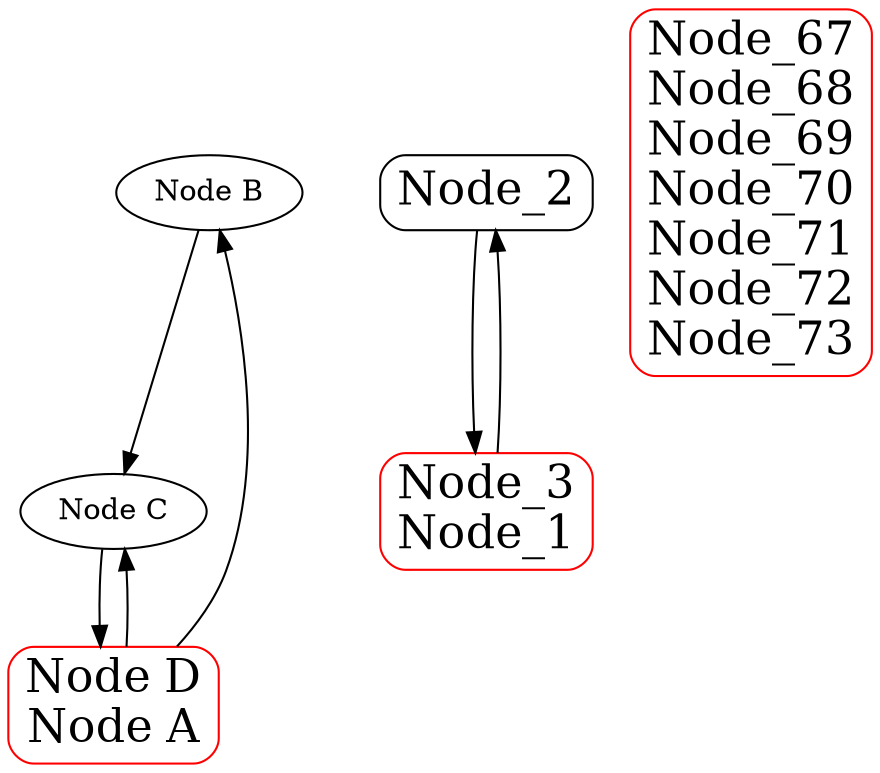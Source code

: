 digraph G {
B [label="Node B"];
C [label="Node C"];
B -> C;
subgraph "sub_graph_1" {
label="sub_graph_1";
Node_2 [shape=Mrecord, fontsize=22, label="Node_2"];
Node_3_Node_1 [label="Node_3\nNode_1", shape=Mrecord, fontsize=22, color=red];
Node_3_Node_1 -> Node_2;
Node_2 -> Node_3_Node_1;
}

subgraph "sub_graph_2" {
label="sub_graph_2";
Node_67_Node_68_Node_69_Node_70_Node_71_Node_72_Node_73 [label="Node_67\nNode_68\nNode_69\nNode_70\nNode_71\nNode_72\nNode_73", shape=Mrecord, fontsize=22, color=red];
}

D_A [label="Node D\nNode A", shape=Mrecord, fontsize=22, color=red];
D_A -> B;
D_A -> C;
C -> D_A;
}
